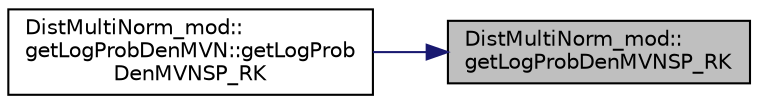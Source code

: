 digraph "DistMultiNorm_mod::getLogProbDenMVNSP_RK"
{
 // LATEX_PDF_SIZE
  edge [fontname="Helvetica",fontsize="10",labelfontname="Helvetica",labelfontsize="10"];
  node [fontname="Helvetica",fontsize="10",shape=record];
  rankdir="RL";
  Node1 [label="DistMultiNorm_mod::\lgetLogProbDenMVNSP_RK",height=0.2,width=0.4,color="black", fillcolor="grey75", style="filled", fontcolor="black",tooltip=" "];
  Node1 -> Node2 [dir="back",color="midnightblue",fontsize="10",style="solid"];
  Node2 [label="DistMultiNorm_mod::\lgetLogProbDenMVN::getLogProb\lDenMVNSP_RK",height=0.2,width=0.4,color="black", fillcolor="white", style="filled",URL="$interfaceDistMultiNorm__mod_1_1getLogProbDenMVN.html#ac82535334763f46c671e4c7d266d3ccd",tooltip=" "];
}

